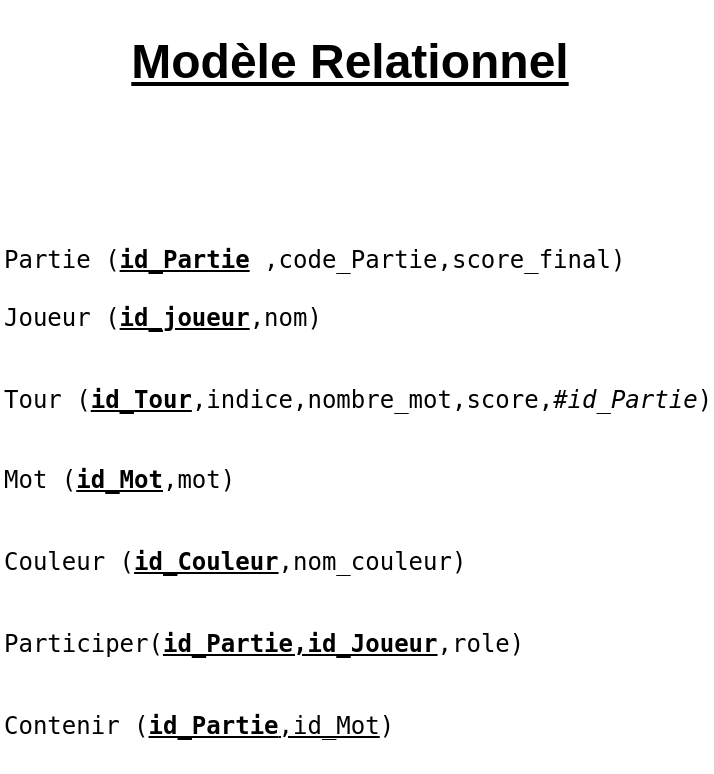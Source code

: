 <mxfile version="24.5.1" type="google">
  <diagram id="QqP9ibMhK4-hLd7tzasE" name="Page-1">
    <mxGraphModel grid="1" page="1" gridSize="10" guides="1" tooltips="1" connect="1" arrows="1" fold="1" pageScale="1" pageWidth="827" pageHeight="1169" math="0" shadow="0">
      <root>
        <mxCell id="0" />
        <mxCell id="1" parent="0" />
        <mxCell id="mLNzyaIKKqh5VFkbTeTR-2" value="&lt;pre&gt;Partie (&lt;u&gt;&lt;b&gt;id_Partie&lt;/b&gt;&lt;/u&gt; ,code_Partie,score_final)&lt;br&gt;&lt;br&gt;Joueur (&lt;u&gt;&lt;b&gt;id_joueur&lt;/b&gt;&lt;/u&gt;,nom)&lt;/pre&gt;&lt;pre&gt;&lt;br&gt;Tour (&lt;u&gt;&lt;b&gt;id_Tour&lt;/b&gt;&lt;/u&gt;,indice,nombre_mot,score,&lt;i&gt;#id_Partie&lt;/i&gt;)&lt;/pre&gt;&lt;pre&gt;&lt;br&gt;Mot (&lt;u&gt;&lt;b&gt;id_Mot&lt;/b&gt;&lt;/u&gt;,mot)&lt;/pre&gt;&lt;pre&gt;&lt;br&gt;Couleur (&lt;u&gt;&lt;b&gt;id_Couleur&lt;/b&gt;&lt;/u&gt;,nom_couleur)&lt;/pre&gt;&lt;pre&gt;&lt;br&gt;Participer(&lt;u&gt;&lt;b&gt;id_Partie,id_Joueur&lt;/b&gt;&lt;/u&gt;,role)&lt;/pre&gt;&lt;pre&gt;&lt;br&gt;Contenir (&lt;u&gt;&lt;b&gt;id_Partie&lt;/b&gt;,id_Mot&lt;/u&gt;)&lt;/pre&gt;" style="text;html=1;align=left;verticalAlign=middle;resizable=0;points=[];autosize=1;strokeColor=none;fillColor=none;" vertex="1" parent="1">
          <mxGeometry x="175" y="130" width="350" height="280" as="geometry" />
        </mxCell>
        <mxCell id="mLNzyaIKKqh5VFkbTeTR-3" value="&lt;h1&gt;&lt;u&gt;Modèle Relationnel&lt;/u&gt;&lt;/h1&gt;" style="text;html=1;align=center;verticalAlign=middle;whiteSpace=wrap;rounded=0;" vertex="1" parent="1">
          <mxGeometry x="210" y="40" width="280" height="30" as="geometry" />
        </mxCell>
      </root>
    </mxGraphModel>
  </diagram>
</mxfile>

